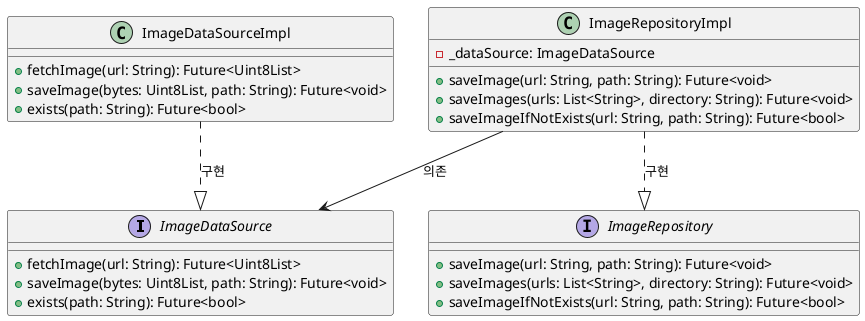 @startuml
interface ImageDataSource {
  +fetchImage(url: String): Future<Uint8List>
  +saveImage(bytes: Uint8List, path: String): Future<void>
  +exists(path: String): Future<bool>
}

class ImageDataSourceImpl {
  +fetchImage(url: String): Future<Uint8List>
  +saveImage(bytes: Uint8List, path: String): Future<void>
  +exists(path: String): Future<bool>
}

interface ImageRepository {
  +saveImage(url: String, path: String): Future<void>
  +saveImages(urls: List<String>, directory: String): Future<void>
  +saveImageIfNotExists(url: String, path: String): Future<bool>
}

class ImageRepositoryImpl {
  -_dataSource: ImageDataSource
  +saveImage(url: String, path: String): Future<void>
  +saveImages(urls: List<String>, directory: String): Future<void>
  +saveImageIfNotExists(url: String, path: String): Future<bool>
}

ImageDataSourceImpl ..|> ImageDataSource : 구현
ImageRepositoryImpl ..|> ImageRepository : 구현
ImageRepositoryImpl --> ImageDataSource : 의존
@enduml
